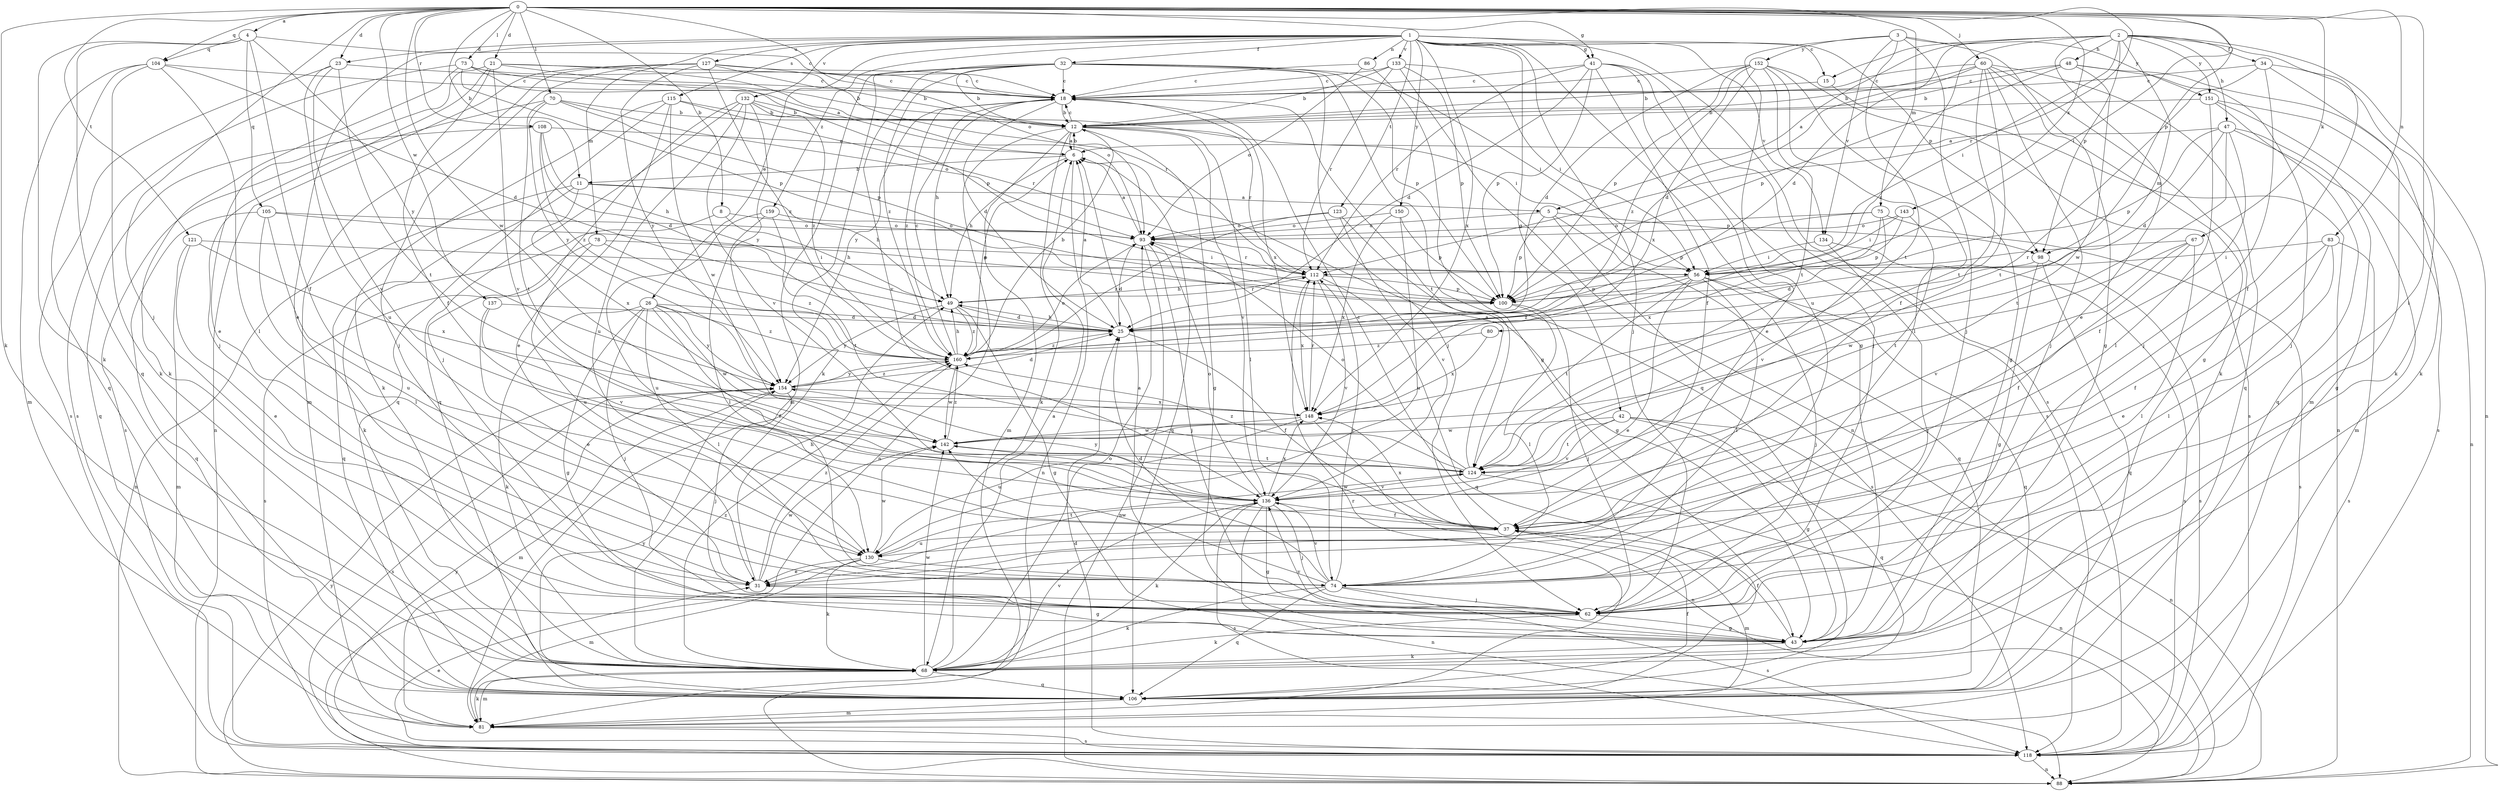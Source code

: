 strict digraph  {
0;
1;
2;
3;
4;
5;
6;
8;
11;
12;
15;
18;
21;
23;
25;
26;
31;
32;
34;
37;
41;
42;
43;
47;
48;
49;
56;
60;
62;
67;
68;
70;
73;
74;
75;
78;
80;
81;
83;
86;
88;
93;
98;
100;
104;
105;
106;
108;
112;
115;
118;
121;
123;
124;
127;
130;
132;
133;
134;
136;
137;
142;
143;
148;
150;
151;
152;
154;
159;
160;
0 -> 4  [label=a];
0 -> 8  [label=b];
0 -> 11  [label=b];
0 -> 21  [label=d];
0 -> 23  [label=d];
0 -> 41  [label=g];
0 -> 56  [label=i];
0 -> 60  [label=j];
0 -> 62  [label=j];
0 -> 67  [label=k];
0 -> 68  [label=k];
0 -> 70  [label=l];
0 -> 73  [label=l];
0 -> 74  [label=l];
0 -> 75  [label=m];
0 -> 83  [label=n];
0 -> 93  [label=o];
0 -> 98  [label=p];
0 -> 104  [label=q];
0 -> 108  [label=r];
0 -> 112  [label=r];
0 -> 121  [label=t];
0 -> 137  [label=w];
0 -> 142  [label=w];
0 -> 143  [label=x];
1 -> 15  [label=c];
1 -> 23  [label=d];
1 -> 26  [label=e];
1 -> 31  [label=e];
1 -> 32  [label=f];
1 -> 41  [label=g];
1 -> 42  [label=g];
1 -> 43  [label=g];
1 -> 62  [label=j];
1 -> 78  [label=m];
1 -> 86  [label=n];
1 -> 98  [label=p];
1 -> 115  [label=s];
1 -> 118  [label=s];
1 -> 123  [label=t];
1 -> 127  [label=u];
1 -> 132  [label=v];
1 -> 133  [label=v];
1 -> 134  [label=v];
1 -> 148  [label=x];
1 -> 150  [label=y];
1 -> 159  [label=z];
2 -> 5  [label=a];
2 -> 15  [label=c];
2 -> 25  [label=d];
2 -> 31  [label=e];
2 -> 34  [label=f];
2 -> 37  [label=f];
2 -> 47  [label=h];
2 -> 48  [label=h];
2 -> 56  [label=i];
2 -> 80  [label=m];
2 -> 88  [label=n];
2 -> 98  [label=p];
2 -> 151  [label=y];
2 -> 160  [label=z];
3 -> 43  [label=g];
3 -> 62  [label=j];
3 -> 124  [label=t];
3 -> 130  [label=u];
3 -> 134  [label=v];
3 -> 151  [label=y];
3 -> 152  [label=y];
4 -> 18  [label=c];
4 -> 37  [label=f];
4 -> 68  [label=k];
4 -> 104  [label=q];
4 -> 105  [label=q];
4 -> 106  [label=q];
4 -> 154  [label=y];
5 -> 93  [label=o];
5 -> 98  [label=p];
5 -> 100  [label=p];
5 -> 106  [label=q];
5 -> 118  [label=s];
6 -> 11  [label=b];
6 -> 12  [label=b];
6 -> 49  [label=h];
6 -> 88  [label=n];
6 -> 106  [label=q];
8 -> 49  [label=h];
8 -> 93  [label=o];
8 -> 106  [label=q];
11 -> 5  [label=a];
11 -> 49  [label=h];
11 -> 68  [label=k];
11 -> 88  [label=n];
11 -> 148  [label=x];
12 -> 6  [label=a];
12 -> 18  [label=c];
12 -> 43  [label=g];
12 -> 68  [label=k];
12 -> 74  [label=l];
12 -> 81  [label=m];
12 -> 88  [label=n];
12 -> 112  [label=r];
12 -> 136  [label=v];
15 -> 12  [label=b];
15 -> 88  [label=n];
18 -> 12  [label=b];
18 -> 25  [label=d];
18 -> 49  [label=h];
18 -> 124  [label=t];
18 -> 148  [label=x];
18 -> 154  [label=y];
18 -> 160  [label=z];
21 -> 18  [label=c];
21 -> 31  [label=e];
21 -> 37  [label=f];
21 -> 62  [label=j];
21 -> 93  [label=o];
21 -> 100  [label=p];
21 -> 136  [label=v];
23 -> 18  [label=c];
23 -> 118  [label=s];
23 -> 124  [label=t];
23 -> 130  [label=u];
23 -> 136  [label=v];
25 -> 6  [label=a];
25 -> 37  [label=f];
25 -> 49  [label=h];
25 -> 160  [label=z];
26 -> 25  [label=d];
26 -> 37  [label=f];
26 -> 43  [label=g];
26 -> 62  [label=j];
26 -> 68  [label=k];
26 -> 74  [label=l];
26 -> 142  [label=w];
26 -> 154  [label=y];
26 -> 160  [label=z];
31 -> 43  [label=g];
31 -> 49  [label=h];
31 -> 142  [label=w];
31 -> 160  [label=z];
32 -> 12  [label=b];
32 -> 18  [label=c];
32 -> 43  [label=g];
32 -> 56  [label=i];
32 -> 62  [label=j];
32 -> 68  [label=k];
32 -> 81  [label=m];
32 -> 100  [label=p];
32 -> 136  [label=v];
32 -> 160  [label=z];
34 -> 18  [label=c];
34 -> 62  [label=j];
34 -> 68  [label=k];
34 -> 81  [label=m];
34 -> 124  [label=t];
37 -> 18  [label=c];
37 -> 81  [label=m];
37 -> 130  [label=u];
37 -> 142  [label=w];
37 -> 148  [label=x];
41 -> 18  [label=c];
41 -> 25  [label=d];
41 -> 31  [label=e];
41 -> 37  [label=f];
41 -> 62  [label=j];
41 -> 100  [label=p];
41 -> 112  [label=r];
41 -> 118  [label=s];
42 -> 43  [label=g];
42 -> 88  [label=n];
42 -> 106  [label=q];
42 -> 124  [label=t];
42 -> 136  [label=v];
42 -> 142  [label=w];
43 -> 37  [label=f];
43 -> 68  [label=k];
43 -> 136  [label=v];
47 -> 6  [label=a];
47 -> 25  [label=d];
47 -> 37  [label=f];
47 -> 43  [label=g];
47 -> 81  [label=m];
47 -> 100  [label=p];
47 -> 124  [label=t];
48 -> 12  [label=b];
48 -> 18  [label=c];
48 -> 62  [label=j];
48 -> 68  [label=k];
48 -> 100  [label=p];
48 -> 142  [label=w];
49 -> 25  [label=d];
49 -> 43  [label=g];
49 -> 112  [label=r];
49 -> 154  [label=y];
49 -> 160  [label=z];
56 -> 31  [label=e];
56 -> 62  [label=j];
56 -> 74  [label=l];
56 -> 100  [label=p];
56 -> 106  [label=q];
56 -> 124  [label=t];
56 -> 160  [label=z];
60 -> 12  [label=b];
60 -> 18  [label=c];
60 -> 25  [label=d];
60 -> 37  [label=f];
60 -> 43  [label=g];
60 -> 62  [label=j];
60 -> 68  [label=k];
60 -> 106  [label=q];
60 -> 124  [label=t];
62 -> 6  [label=a];
62 -> 43  [label=g];
62 -> 68  [label=k];
67 -> 37  [label=f];
67 -> 74  [label=l];
67 -> 112  [label=r];
67 -> 136  [label=v];
67 -> 142  [label=w];
68 -> 6  [label=a];
68 -> 81  [label=m];
68 -> 93  [label=o];
68 -> 106  [label=q];
68 -> 136  [label=v];
68 -> 142  [label=w];
68 -> 160  [label=z];
70 -> 12  [label=b];
70 -> 93  [label=o];
70 -> 100  [label=p];
70 -> 118  [label=s];
70 -> 124  [label=t];
70 -> 154  [label=y];
73 -> 6  [label=a];
73 -> 12  [label=b];
73 -> 18  [label=c];
73 -> 68  [label=k];
73 -> 100  [label=p];
73 -> 118  [label=s];
74 -> 25  [label=d];
74 -> 62  [label=j];
74 -> 68  [label=k];
74 -> 106  [label=q];
74 -> 112  [label=r];
74 -> 118  [label=s];
74 -> 136  [label=v];
74 -> 142  [label=w];
75 -> 93  [label=o];
75 -> 100  [label=p];
75 -> 118  [label=s];
75 -> 136  [label=v];
75 -> 148  [label=x];
78 -> 56  [label=i];
78 -> 118  [label=s];
78 -> 130  [label=u];
78 -> 160  [label=z];
80 -> 148  [label=x];
80 -> 160  [label=z];
81 -> 68  [label=k];
81 -> 112  [label=r];
81 -> 118  [label=s];
83 -> 31  [label=e];
83 -> 37  [label=f];
83 -> 56  [label=i];
83 -> 74  [label=l];
83 -> 118  [label=s];
86 -> 18  [label=c];
86 -> 93  [label=o];
86 -> 106  [label=q];
88 -> 154  [label=y];
93 -> 6  [label=a];
93 -> 25  [label=d];
93 -> 62  [label=j];
93 -> 88  [label=n];
93 -> 112  [label=r];
98 -> 25  [label=d];
98 -> 43  [label=g];
98 -> 106  [label=q];
98 -> 118  [label=s];
100 -> 62  [label=j];
100 -> 74  [label=l];
104 -> 18  [label=c];
104 -> 25  [label=d];
104 -> 68  [label=k];
104 -> 74  [label=l];
104 -> 81  [label=m];
104 -> 106  [label=q];
105 -> 74  [label=l];
105 -> 93  [label=o];
105 -> 100  [label=p];
105 -> 106  [label=q];
105 -> 130  [label=u];
106 -> 37  [label=f];
106 -> 81  [label=m];
106 -> 154  [label=y];
108 -> 6  [label=a];
108 -> 25  [label=d];
108 -> 49  [label=h];
108 -> 106  [label=q];
108 -> 160  [label=z];
112 -> 49  [label=h];
112 -> 100  [label=p];
112 -> 106  [label=q];
112 -> 136  [label=v];
112 -> 148  [label=x];
115 -> 12  [label=b];
115 -> 31  [label=e];
115 -> 68  [label=k];
115 -> 106  [label=q];
115 -> 112  [label=r];
115 -> 142  [label=w];
118 -> 25  [label=d];
118 -> 31  [label=e];
118 -> 88  [label=n];
118 -> 154  [label=y];
121 -> 31  [label=e];
121 -> 56  [label=i];
121 -> 81  [label=m];
121 -> 148  [label=x];
123 -> 43  [label=g];
123 -> 93  [label=o];
123 -> 136  [label=v];
123 -> 160  [label=z];
124 -> 6  [label=a];
124 -> 88  [label=n];
124 -> 93  [label=o];
124 -> 136  [label=v];
124 -> 160  [label=z];
127 -> 12  [label=b];
127 -> 18  [label=c];
127 -> 62  [label=j];
127 -> 81  [label=m];
127 -> 88  [label=n];
127 -> 112  [label=r];
127 -> 154  [label=y];
127 -> 160  [label=z];
130 -> 31  [label=e];
130 -> 68  [label=k];
130 -> 74  [label=l];
130 -> 81  [label=m];
130 -> 124  [label=t];
130 -> 142  [label=w];
132 -> 12  [label=b];
132 -> 56  [label=i];
132 -> 62  [label=j];
132 -> 106  [label=q];
132 -> 130  [label=u];
132 -> 136  [label=v];
132 -> 154  [label=y];
132 -> 160  [label=z];
133 -> 12  [label=b];
133 -> 18  [label=c];
133 -> 56  [label=i];
133 -> 88  [label=n];
133 -> 100  [label=p];
133 -> 112  [label=r];
134 -> 56  [label=i];
134 -> 62  [label=j];
134 -> 118  [label=s];
136 -> 37  [label=f];
136 -> 43  [label=g];
136 -> 62  [label=j];
136 -> 68  [label=k];
136 -> 88  [label=n];
136 -> 93  [label=o];
136 -> 118  [label=s];
136 -> 148  [label=x];
136 -> 154  [label=y];
137 -> 25  [label=d];
137 -> 31  [label=e];
137 -> 136  [label=v];
142 -> 124  [label=t];
142 -> 160  [label=z];
143 -> 56  [label=i];
143 -> 93  [label=o];
143 -> 100  [label=p];
143 -> 124  [label=t];
148 -> 88  [label=n];
148 -> 112  [label=r];
148 -> 130  [label=u];
148 -> 142  [label=w];
150 -> 93  [label=o];
150 -> 100  [label=p];
150 -> 130  [label=u];
150 -> 148  [label=x];
151 -> 12  [label=b];
151 -> 74  [label=l];
151 -> 88  [label=n];
151 -> 106  [label=q];
151 -> 118  [label=s];
152 -> 18  [label=c];
152 -> 25  [label=d];
152 -> 43  [label=g];
152 -> 74  [label=l];
152 -> 100  [label=p];
152 -> 118  [label=s];
152 -> 124  [label=t];
152 -> 148  [label=x];
152 -> 160  [label=z];
154 -> 25  [label=d];
154 -> 62  [label=j];
154 -> 81  [label=m];
154 -> 118  [label=s];
154 -> 148  [label=x];
154 -> 160  [label=z];
159 -> 74  [label=l];
159 -> 93  [label=o];
159 -> 124  [label=t];
159 -> 130  [label=u];
160 -> 6  [label=a];
160 -> 12  [label=b];
160 -> 18  [label=c];
160 -> 49  [label=h];
160 -> 93  [label=o];
160 -> 142  [label=w];
160 -> 154  [label=y];
}
